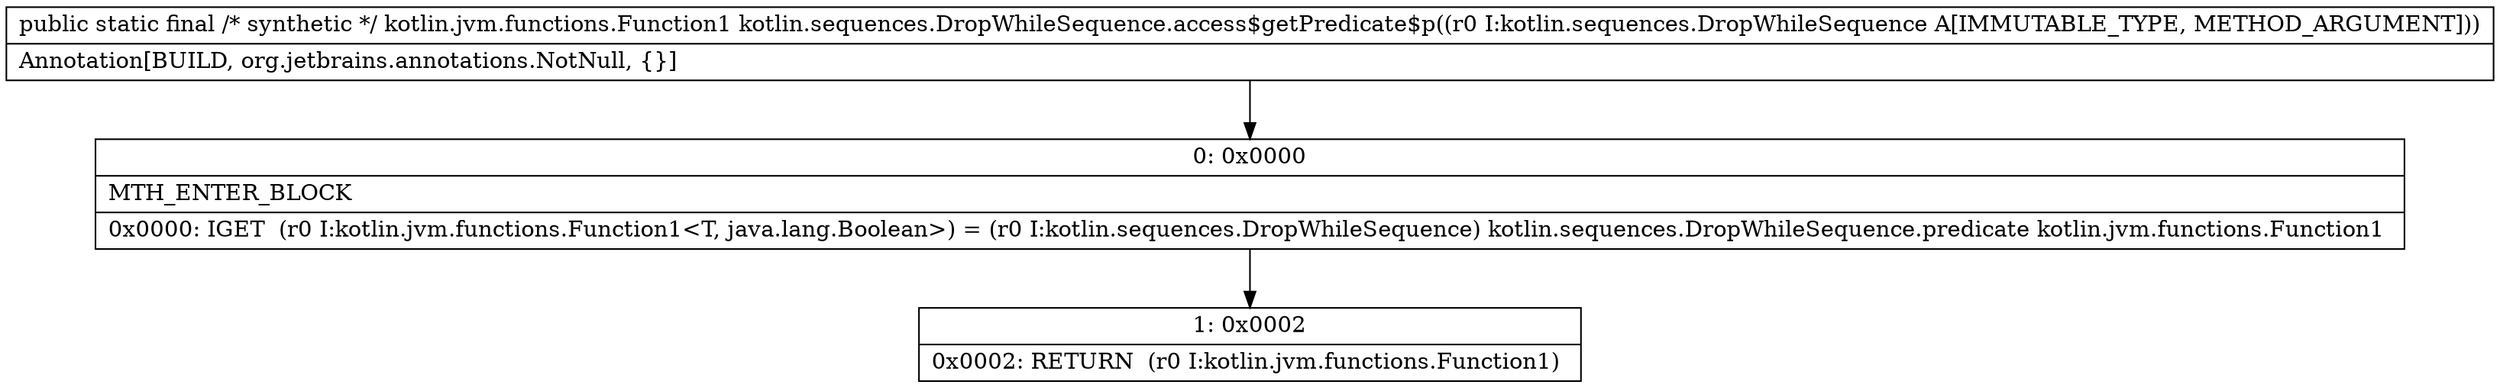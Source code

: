 digraph "CFG forkotlin.sequences.DropWhileSequence.access$getPredicate$p(Lkotlin\/sequences\/DropWhileSequence;)Lkotlin\/jvm\/functions\/Function1;" {
Node_0 [shape=record,label="{0\:\ 0x0000|MTH_ENTER_BLOCK\l|0x0000: IGET  (r0 I:kotlin.jvm.functions.Function1\<T, java.lang.Boolean\>) = (r0 I:kotlin.sequences.DropWhileSequence) kotlin.sequences.DropWhileSequence.predicate kotlin.jvm.functions.Function1 \l}"];
Node_1 [shape=record,label="{1\:\ 0x0002|0x0002: RETURN  (r0 I:kotlin.jvm.functions.Function1) \l}"];
MethodNode[shape=record,label="{public static final \/* synthetic *\/ kotlin.jvm.functions.Function1 kotlin.sequences.DropWhileSequence.access$getPredicate$p((r0 I:kotlin.sequences.DropWhileSequence A[IMMUTABLE_TYPE, METHOD_ARGUMENT]))  | Annotation[BUILD, org.jetbrains.annotations.NotNull, \{\}]\l}"];
MethodNode -> Node_0;
Node_0 -> Node_1;
}

